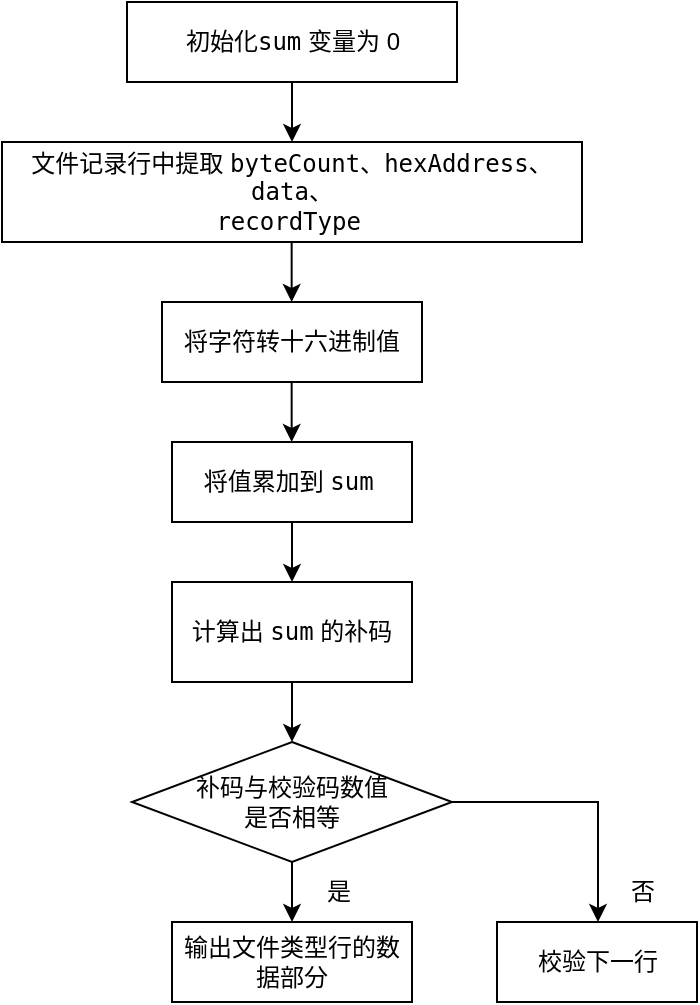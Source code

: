 <mxfile version="21.2.1" type="device">
  <diagram name="第 1 页" id="Q0lnQs4V2DrVRSiHtryb">
    <mxGraphModel dx="997" dy="558" grid="1" gridSize="10" guides="1" tooltips="1" connect="1" arrows="1" fold="1" page="1" pageScale="1" pageWidth="827" pageHeight="1169" math="0" shadow="0">
      <root>
        <mxCell id="0" />
        <mxCell id="1" parent="0" />
        <mxCell id="UsT0dtet9375Q94SXfvW-3" value="文件记录行中提取&amp;nbsp;&lt;code style=&quot;border-color: var(--border-color); text-align: left;&quot;&gt;byteCount&lt;/code&gt;&lt;span style=&quot;text-align: left;&quot;&gt;、&lt;/span&gt;&lt;code style=&quot;border-color: var(--border-color); text-align: left;&quot;&gt;hexAddress、&lt;code style=&quot;border-color: var(--border-color);&quot;&gt;data、&lt;/code&gt;&lt;br&gt;&lt;/code&gt;&lt;code style=&quot;border-color: var(--border-color); text-align: left;&quot;&gt;recordType&lt;/code&gt;&lt;span style=&quot;text-align: left;&quot;&gt;&amp;nbsp;&lt;/span&gt;" style="rounded=0;whiteSpace=wrap;html=1;" parent="1" vertex="1">
          <mxGeometry x="360" y="350" width="290" height="50" as="geometry" />
        </mxCell>
        <mxCell id="UsT0dtet9375Q94SXfvW-5" value="将值累加到&amp;nbsp;&lt;code style=&quot;border-color: var(--border-color); text-align: left;&quot;&gt;sum&lt;/code&gt;&lt;span style=&quot;text-align: left;&quot;&gt;&amp;nbsp;&lt;/span&gt;" style="rounded=0;whiteSpace=wrap;html=1;" parent="1" vertex="1">
          <mxGeometry x="445" y="500" width="120" height="40" as="geometry" />
        </mxCell>
        <mxCell id="UsT0dtet9375Q94SXfvW-8" value="初始化&lt;code style=&quot;border-color: var(--border-color); text-align: left;&quot;&gt;sum&lt;/code&gt;&lt;span style=&quot;border-color: var(--border-color); text-align: left;&quot;&gt;&lt;span style=&quot;border-color: var(--border-color);&quot;&gt;&amp;nbsp;&lt;/span&gt;变量为 0&lt;/span&gt;" style="rounded=0;whiteSpace=wrap;html=1;" parent="1" vertex="1">
          <mxGeometry x="422.5" y="280" width="165" height="40" as="geometry" />
        </mxCell>
        <mxCell id="UsT0dtet9375Q94SXfvW-9" value="" style="endArrow=classic;html=1;rounded=0;exitX=0.5;exitY=1;exitDx=0;exitDy=0;" parent="1" source="UsT0dtet9375Q94SXfvW-8" target="UsT0dtet9375Q94SXfvW-3" edge="1">
          <mxGeometry width="50" height="50" relative="1" as="geometry">
            <mxPoint x="670" y="450" as="sourcePoint" />
            <mxPoint x="720" y="400" as="targetPoint" />
          </mxGeometry>
        </mxCell>
        <mxCell id="UsT0dtet9375Q94SXfvW-11" value="" style="endArrow=classic;html=1;rounded=0;exitX=0.5;exitY=1;exitDx=0;exitDy=0;entryX=0.5;entryY=0;entryDx=0;entryDy=0;" parent="1" source="UsT0dtet9375Q94SXfvW-5" target="UsT0dtet9375Q94SXfvW-17" edge="1">
          <mxGeometry width="50" height="50" relative="1" as="geometry">
            <mxPoint x="670" y="510" as="sourcePoint" />
            <mxPoint x="505" y="570" as="targetPoint" />
          </mxGeometry>
        </mxCell>
        <mxCell id="UsT0dtet9375Q94SXfvW-13" value="补码与校验码数值&lt;br&gt;是否相等" style="rhombus;whiteSpace=wrap;html=1;" parent="1" vertex="1">
          <mxGeometry x="425" y="650" width="160" height="60" as="geometry" />
        </mxCell>
        <mxCell id="UsT0dtet9375Q94SXfvW-16" value="" style="endArrow=classic;html=1;rounded=0;exitX=0.5;exitY=1;exitDx=0;exitDy=0;entryX=0.5;entryY=0;entryDx=0;entryDy=0;" parent="1" target="UsT0dtet9375Q94SXfvW-13" edge="1" source="UsT0dtet9375Q94SXfvW-17">
          <mxGeometry width="50" height="50" relative="1" as="geometry">
            <mxPoint x="505" y="630" as="sourcePoint" />
            <mxPoint x="680" y="540" as="targetPoint" />
          </mxGeometry>
        </mxCell>
        <mxCell id="UsT0dtet9375Q94SXfvW-17" value="计算出 &lt;code&gt;sum&lt;/code&gt; 的补码" style="rounded=0;whiteSpace=wrap;html=1;" parent="1" vertex="1">
          <mxGeometry x="445" y="570" width="120" height="50" as="geometry" />
        </mxCell>
        <mxCell id="UsT0dtet9375Q94SXfvW-18" value="输出文件类型行的数据部分" style="rounded=0;whiteSpace=wrap;html=1;" parent="1" vertex="1">
          <mxGeometry x="445" y="740" width="120" height="40" as="geometry" />
        </mxCell>
        <mxCell id="UsT0dtet9375Q94SXfvW-19" value="" style="endArrow=classic;html=1;rounded=0;exitX=0.5;exitY=1;exitDx=0;exitDy=0;" parent="1" edge="1" source="UsT0dtet9375Q94SXfvW-13">
          <mxGeometry width="50" height="50" relative="1" as="geometry">
            <mxPoint x="502.26" y="730" as="sourcePoint" />
            <mxPoint x="505" y="740" as="targetPoint" />
          </mxGeometry>
        </mxCell>
        <mxCell id="UsT0dtet9375Q94SXfvW-21" value="是" style="text;html=1;align=center;verticalAlign=middle;resizable=0;points=[];autosize=1;strokeColor=none;fillColor=none;" parent="1" vertex="1">
          <mxGeometry x="507.5" y="710" width="40" height="30" as="geometry" />
        </mxCell>
        <mxCell id="UsT0dtet9375Q94SXfvW-22" value="" style="endArrow=classic;html=1;rounded=0;exitX=1;exitY=0.5;exitDx=0;exitDy=0;" parent="1" source="UsT0dtet9375Q94SXfvW-13" edge="1">
          <mxGeometry width="50" height="50" relative="1" as="geometry">
            <mxPoint x="582.5" y="700" as="sourcePoint" />
            <mxPoint x="658" y="740" as="targetPoint" />
            <Array as="points">
              <mxPoint x="658" y="680" />
            </Array>
          </mxGeometry>
        </mxCell>
        <mxCell id="UsT0dtet9375Q94SXfvW-24" value="否" style="text;html=1;align=center;verticalAlign=middle;resizable=0;points=[];autosize=1;strokeColor=none;fillColor=none;" parent="1" vertex="1">
          <mxGeometry x="660" y="710" width="40" height="30" as="geometry" />
        </mxCell>
        <mxCell id="UsT0dtet9375Q94SXfvW-26" value="校验下一行" style="rounded=0;whiteSpace=wrap;html=1;" parent="1" vertex="1">
          <mxGeometry x="607.5" y="740" width="100" height="40" as="geometry" />
        </mxCell>
        <mxCell id="hqXOKy3goSWAlrRjG8O5-1" value="将字符转十六进制值" style="rounded=0;whiteSpace=wrap;html=1;" vertex="1" parent="1">
          <mxGeometry x="440" y="430" width="130" height="40" as="geometry" />
        </mxCell>
        <mxCell id="hqXOKy3goSWAlrRjG8O5-2" value="" style="endArrow=classic;html=1;rounded=0;exitX=0.5;exitY=1;exitDx=0;exitDy=0;" edge="1" parent="1">
          <mxGeometry width="50" height="50" relative="1" as="geometry">
            <mxPoint x="504.83" y="400" as="sourcePoint" />
            <mxPoint x="504.83" y="430" as="targetPoint" />
          </mxGeometry>
        </mxCell>
        <mxCell id="hqXOKy3goSWAlrRjG8O5-3" value="" style="endArrow=classic;html=1;rounded=0;exitX=0.5;exitY=1;exitDx=0;exitDy=0;" edge="1" parent="1">
          <mxGeometry width="50" height="50" relative="1" as="geometry">
            <mxPoint x="504.83" y="470" as="sourcePoint" />
            <mxPoint x="504.83" y="500" as="targetPoint" />
          </mxGeometry>
        </mxCell>
      </root>
    </mxGraphModel>
  </diagram>
</mxfile>

